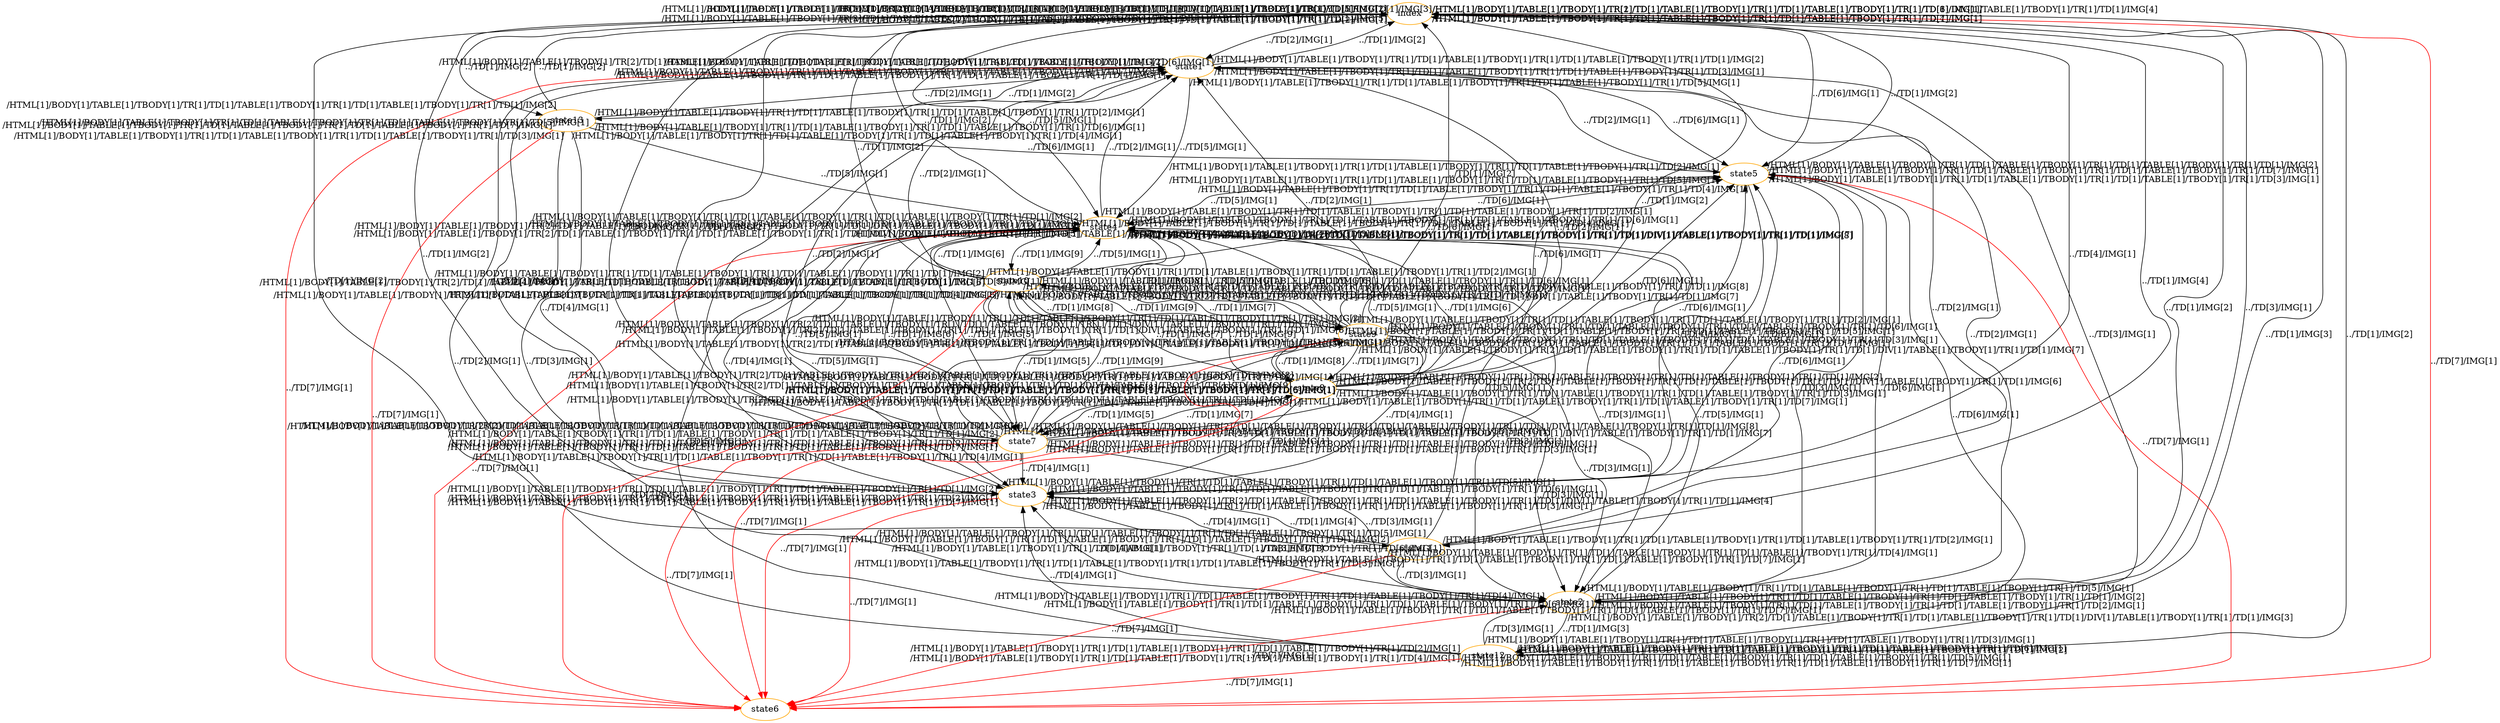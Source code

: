 digraph G {
  1 [ label="index" color="orange" ];
  2 [ label="state1" color="orange" ];
  3 [ label="state2" color="orange" ];
  4 [ label="state3" color="orange" ];
  5 [ label="state4" color="orange" ];
  6 [ label="state5" color="orange" ];
  7 [ label="state6" color="orange" ];
  8 [ label="state7" color="orange" ];
  9 [ label="state8" color="orange" ];
  10 [ label="state9" color="orange" ];
  11 [ label="state12" color="orange" ];
  12 [ label="state13" color="orange" ];
  13 [ label="state10" color="orange" ];
  14 [ label="state11" color="orange" ];
  1 -> 2 [ label="../TD[2]/IMG[1]" taillabel="/HTML[1]/BODY[1]/TABLE[1]/TBODY[1]/TR[1]/TD[1]/TABLE[1]/TBODY[1]/TR[1]/TD[1]/TABLE[1]/TBODY[1]/TR[1]/TD[2]/IMG[1]" ];
  2 -> 1 [ label="../TD[1]/IMG[2]" taillabel="/HTML[1]/BODY[1]/TABLE[1]/TBODY[1]/TR[1]/TD[1]/TABLE[1]/TBODY[1]/TR[1]/TD[1]/TABLE[1]/TBODY[1]/TR[1]/TD[1]/IMG[2]" ];
  2 -> 3 [ label="../TD[3]/IMG[1]" taillabel="/HTML[1]/BODY[1]/TABLE[1]/TBODY[1]/TR[1]/TD[1]/TABLE[1]/TBODY[1]/TR[1]/TD[1]/TABLE[1]/TBODY[1]/TR[1]/TD[3]/IMG[1]" ];
  3 -> 1 [ label="../TD[1]/IMG[2]" taillabel="/HTML[1]/BODY[1]/TABLE[1]/TBODY[1]/TR[1]/TD[1]/TABLE[1]/TBODY[1]/TR[1]/TD[1]/TABLE[1]/TBODY[1]/TR[1]/TD[1]/IMG[2]" ];
  3 -> 2 [ label="../TD[2]/IMG[1]" taillabel="/HTML[1]/BODY[1]/TABLE[1]/TBODY[1]/TR[1]/TD[1]/TABLE[1]/TBODY[1]/TR[1]/TD[1]/TABLE[1]/TBODY[1]/TR[1]/TD[2]/IMG[1]" ];
  3 -> 4 [ label="../TD[4]/IMG[1]" taillabel="/HTML[1]/BODY[1]/TABLE[1]/TBODY[1]/TR[1]/TD[1]/TABLE[1]/TBODY[1]/TR[1]/TD[1]/TABLE[1]/TBODY[1]/TR[1]/TD[4]/IMG[1]" ];
  4 -> 1 [ label="../TD[1]/IMG[2]" taillabel="/HTML[1]/BODY[1]/TABLE[1]/TBODY[1]/TR[1]/TD[1]/TABLE[1]/TBODY[1]/TR[1]/TD[1]/TABLE[1]/TBODY[1]/TR[1]/TD[1]/IMG[2]" ];
  4 -> 2 [ label="../TD[2]/IMG[1]" taillabel="/HTML[1]/BODY[1]/TABLE[1]/TBODY[1]/TR[1]/TD[1]/TABLE[1]/TBODY[1]/TR[1]/TD[1]/TABLE[1]/TBODY[1]/TR[1]/TD[2]/IMG[1]" ];
  4 -> 3 [ label="../TD[3]/IMG[1]" taillabel="/HTML[1]/BODY[1]/TABLE[1]/TBODY[1]/TR[1]/TD[1]/TABLE[1]/TBODY[1]/TR[1]/TD[1]/TABLE[1]/TBODY[1]/TR[1]/TD[3]/IMG[1]" ];
  4 -> 5 [ label="../TD[5]/IMG[1]" taillabel="/HTML[1]/BODY[1]/TABLE[1]/TBODY[1]/TR[1]/TD[1]/TABLE[1]/TBODY[1]/TR[1]/TD[1]/TABLE[1]/TBODY[1]/TR[1]/TD[5]/IMG[1]" ];
  5 -> 1 [ label="../TD[1]/IMG[2]" taillabel="/HTML[1]/BODY[1]/TABLE[1]/TBODY[1]/TR[1]/TD[1]/TABLE[1]/TBODY[1]/TR[1]/TD[1]/TABLE[1]/TBODY[1]/TR[1]/TD[1]/IMG[2]" ];
  5 -> 2 [ label="../TD[2]/IMG[1]" taillabel="/HTML[1]/BODY[1]/TABLE[1]/TBODY[1]/TR[1]/TD[1]/TABLE[1]/TBODY[1]/TR[1]/TD[1]/TABLE[1]/TBODY[1]/TR[1]/TD[2]/IMG[1]" ];
  5 -> 3 [ label="../TD[3]/IMG[1]" taillabel="/HTML[1]/BODY[1]/TABLE[1]/TBODY[1]/TR[1]/TD[1]/TABLE[1]/TBODY[1]/TR[1]/TD[1]/TABLE[1]/TBODY[1]/TR[1]/TD[3]/IMG[1]" ];
  5 -> 4 [ label="../TD[4]/IMG[1]" taillabel="/HTML[1]/BODY[1]/TABLE[1]/TBODY[1]/TR[1]/TD[1]/TABLE[1]/TBODY[1]/TR[1]/TD[1]/TABLE[1]/TBODY[1]/TR[1]/TD[4]/IMG[1]" ];
  5 -> 6 [ label="../TD[6]/IMG[1]" taillabel="/HTML[1]/BODY[1]/TABLE[1]/TBODY[1]/TR[1]/TD[1]/TABLE[1]/TBODY[1]/TR[1]/TD[1]/TABLE[1]/TBODY[1]/TR[1]/TD[6]/IMG[1]" ];
  6 -> 1 [ label="../TD[1]/IMG[2]" taillabel="/HTML[1]/BODY[1]/TABLE[1]/TBODY[1]/TR[1]/TD[1]/TABLE[1]/TBODY[1]/TR[1]/TD[1]/TABLE[1]/TBODY[1]/TR[1]/TD[1]/IMG[2]" ];
  6 -> 2 [ label="../TD[2]/IMG[1]" taillabel="/HTML[1]/BODY[1]/TABLE[1]/TBODY[1]/TR[1]/TD[1]/TABLE[1]/TBODY[1]/TR[1]/TD[1]/TABLE[1]/TBODY[1]/TR[1]/TD[2]/IMG[1]" ];
  6 -> 3 [ label="../TD[3]/IMG[1]" taillabel="/HTML[1]/BODY[1]/TABLE[1]/TBODY[1]/TR[1]/TD[1]/TABLE[1]/TBODY[1]/TR[1]/TD[1]/TABLE[1]/TBODY[1]/TR[1]/TD[3]/IMG[1]" ];
  6 -> 4 [ label="../TD[4]/IMG[1]" taillabel="/HTML[1]/BODY[1]/TABLE[1]/TBODY[1]/TR[1]/TD[1]/TABLE[1]/TBODY[1]/TR[1]/TD[1]/TABLE[1]/TBODY[1]/TR[1]/TD[4]/IMG[1]" ];
  6 -> 5 [ label="../TD[5]/IMG[1]" taillabel="/HTML[1]/BODY[1]/TABLE[1]/TBODY[1]/TR[1]/TD[1]/TABLE[1]/TBODY[1]/TR[1]/TD[1]/TABLE[1]/TBODY[1]/TR[1]/TD[5]/IMG[1]" ];
  6 -> 7 [ label="../TD[7]/IMG[1]" color="red" taillabel="/HTML[1]/BODY[1]/TABLE[1]/TBODY[1]/TR[1]/TD[1]/TABLE[1]/TBODY[1]/TR[1]/TD[1]/TABLE[1]/TBODY[1]/TR[1]/TD[7]/IMG[1]" ];
  5 -> 7 [ label="../TD[7]/IMG[1]" color="red" taillabel="/HTML[1]/BODY[1]/TABLE[1]/TBODY[1]/TR[1]/TD[1]/TABLE[1]/TBODY[1]/TR[1]/TD[1]/TABLE[1]/TBODY[1]/TR[1]/TD[7]/IMG[1]" ];
  5 -> 8 [ label="../TD[1]/IMG[5]" taillabel="/HTML[1]/BODY[1]/TABLE[1]/TBODY[1]/TR[2]/TD[1]/TABLE[1]/TBODY[1]/TR[1]/TD[1]/TABLE[1]/TBODY[1]/TR[1]/TD[1]/DIV[1]/TABLE[1]/TBODY[1]/TR[1]/TD[1]/IMG[5]" ];
  8 -> 1 [ label="../TD[1]/IMG[2]" taillabel="/HTML[1]/BODY[1]/TABLE[1]/TBODY[1]/TR[1]/TD[1]/TABLE[1]/TBODY[1]/TR[1]/TD[1]/TABLE[1]/TBODY[1]/TR[1]/TD[1]/IMG[2]" ];
  8 -> 2 [ label="../TD[2]/IMG[1]" taillabel="/HTML[1]/BODY[1]/TABLE[1]/TBODY[1]/TR[1]/TD[1]/TABLE[1]/TBODY[1]/TR[1]/TD[1]/TABLE[1]/TBODY[1]/TR[1]/TD[2]/IMG[1]" ];
  8 -> 3 [ label="../TD[3]/IMG[1]" taillabel="/HTML[1]/BODY[1]/TABLE[1]/TBODY[1]/TR[1]/TD[1]/TABLE[1]/TBODY[1]/TR[1]/TD[1]/TABLE[1]/TBODY[1]/TR[1]/TD[3]/IMG[1]" ];
  8 -> 4 [ label="../TD[4]/IMG[1]" taillabel="/HTML[1]/BODY[1]/TABLE[1]/TBODY[1]/TR[1]/TD[1]/TABLE[1]/TBODY[1]/TR[1]/TD[1]/TABLE[1]/TBODY[1]/TR[1]/TD[4]/IMG[1]" ];
  8 -> 5 [ label="../TD[5]/IMG[1]" taillabel="/HTML[1]/BODY[1]/TABLE[1]/TBODY[1]/TR[1]/TD[1]/TABLE[1]/TBODY[1]/TR[1]/TD[1]/TABLE[1]/TBODY[1]/TR[1]/TD[5]/IMG[1]" ];
  8 -> 6 [ label="../TD[6]/IMG[1]" taillabel="/HTML[1]/BODY[1]/TABLE[1]/TBODY[1]/TR[1]/TD[1]/TABLE[1]/TBODY[1]/TR[1]/TD[1]/TABLE[1]/TBODY[1]/TR[1]/TD[6]/IMG[1]" ];
  8 -> 7 [ label="../TD[7]/IMG[1]" color="red" taillabel="/HTML[1]/BODY[1]/TABLE[1]/TBODY[1]/TR[1]/TD[1]/TABLE[1]/TBODY[1]/TR[1]/TD[1]/TABLE[1]/TBODY[1]/TR[1]/TD[7]/IMG[1]" ];
  8 -> 5 [ label="../TD[1]/IMG[6]" taillabel="/HTML[1]/BODY[1]/TABLE[1]/TBODY[1]/TR[2]/TD[1]/TABLE[1]/TBODY[1]/TR[1]/TD[1]/TABLE[1]/TBODY[1]/TR[1]/TD[1]/DIV[1]/TABLE[1]/TBODY[1]/TR[1]/TD[1]/IMG[6]" ];
  8 -> 9 [ label="../TD[1]/IMG[7]" taillabel="/HTML[1]/BODY[1]/TABLE[1]/TBODY[1]/TR[2]/TD[1]/TABLE[1]/TBODY[1]/TR[1]/TD[1]/TABLE[1]/TBODY[1]/TR[1]/TD[1]/DIV[1]/TABLE[1]/TBODY[1]/TR[1]/TD[1]/IMG[7]" ];
  9 -> 1 [ label="../TD[1]/IMG[2]" taillabel="/HTML[1]/BODY[1]/TABLE[1]/TBODY[1]/TR[1]/TD[1]/TABLE[1]/TBODY[1]/TR[1]/TD[1]/TABLE[1]/TBODY[1]/TR[1]/TD[1]/IMG[2]" ];
  9 -> 2 [ label="../TD[2]/IMG[1]" taillabel="/HTML[1]/BODY[1]/TABLE[1]/TBODY[1]/TR[1]/TD[1]/TABLE[1]/TBODY[1]/TR[1]/TD[1]/TABLE[1]/TBODY[1]/TR[1]/TD[2]/IMG[1]" ];
  9 -> 3 [ label="../TD[3]/IMG[1]" taillabel="/HTML[1]/BODY[1]/TABLE[1]/TBODY[1]/TR[1]/TD[1]/TABLE[1]/TBODY[1]/TR[1]/TD[1]/TABLE[1]/TBODY[1]/TR[1]/TD[3]/IMG[1]" ];
  9 -> 4 [ label="../TD[4]/IMG[1]" taillabel="/HTML[1]/BODY[1]/TABLE[1]/TBODY[1]/TR[1]/TD[1]/TABLE[1]/TBODY[1]/TR[1]/TD[1]/TABLE[1]/TBODY[1]/TR[1]/TD[4]/IMG[1]" ];
  9 -> 5 [ label="../TD[5]/IMG[1]" taillabel="/HTML[1]/BODY[1]/TABLE[1]/TBODY[1]/TR[1]/TD[1]/TABLE[1]/TBODY[1]/TR[1]/TD[1]/TABLE[1]/TBODY[1]/TR[1]/TD[5]/IMG[1]" ];
  9 -> 6 [ label="../TD[6]/IMG[1]" taillabel="/HTML[1]/BODY[1]/TABLE[1]/TBODY[1]/TR[1]/TD[1]/TABLE[1]/TBODY[1]/TR[1]/TD[1]/TABLE[1]/TBODY[1]/TR[1]/TD[6]/IMG[1]" ];
  9 -> 7 [ label="../TD[7]/IMG[1]" color="red" taillabel="/HTML[1]/BODY[1]/TABLE[1]/TBODY[1]/TR[1]/TD[1]/TABLE[1]/TBODY[1]/TR[1]/TD[1]/TABLE[1]/TBODY[1]/TR[1]/TD[7]/IMG[1]" ];
  9 -> 8 [ label="../TD[1]/IMG[5]" taillabel="/HTML[1]/BODY[1]/TABLE[1]/TBODY[1]/TR[2]/TD[1]/TABLE[1]/TBODY[1]/TR[1]/TD[1]/TABLE[1]/TBODY[1]/TR[1]/TD[1]/DIV[1]/TABLE[1]/TBODY[1]/TR[1]/TD[1]/IMG[5]" ];
  9 -> 5 [ label="../TD[1]/IMG[6]" taillabel="/HTML[1]/BODY[1]/TABLE[1]/TBODY[1]/TR[2]/TD[1]/TABLE[1]/TBODY[1]/TR[1]/TD[1]/TABLE[1]/TBODY[1]/TR[1]/TD[1]/DIV[1]/TABLE[1]/TBODY[1]/TR[1]/TD[1]/IMG[6]" ];
  9 -> 10 [ label="../TD[1]/IMG[8]" taillabel="/HTML[1]/BODY[1]/TABLE[1]/TBODY[1]/TR[2]/TD[1]/TABLE[1]/TBODY[1]/TR[1]/TD[1]/TABLE[1]/TBODY[1]/TR[1]/TD[1]/DIV[1]/TABLE[1]/TBODY[1]/TR[1]/TD[1]/IMG[8]" ];
  10 -> 1 [ label="../TD[1]/IMG[2]" taillabel="/HTML[1]/BODY[1]/TABLE[1]/TBODY[1]/TR[1]/TD[1]/TABLE[1]/TBODY[1]/TR[1]/TD[1]/TABLE[1]/TBODY[1]/TR[1]/TD[1]/IMG[2]" ];
  10 -> 2 [ label="../TD[2]/IMG[1]" taillabel="/HTML[1]/BODY[1]/TABLE[1]/TBODY[1]/TR[1]/TD[1]/TABLE[1]/TBODY[1]/TR[1]/TD[1]/TABLE[1]/TBODY[1]/TR[1]/TD[2]/IMG[1]" ];
  10 -> 3 [ label="../TD[3]/IMG[1]" taillabel="/HTML[1]/BODY[1]/TABLE[1]/TBODY[1]/TR[1]/TD[1]/TABLE[1]/TBODY[1]/TR[1]/TD[1]/TABLE[1]/TBODY[1]/TR[1]/TD[3]/IMG[1]" ];
  10 -> 4 [ label="../TD[4]/IMG[1]" taillabel="/HTML[1]/BODY[1]/TABLE[1]/TBODY[1]/TR[1]/TD[1]/TABLE[1]/TBODY[1]/TR[1]/TD[1]/TABLE[1]/TBODY[1]/TR[1]/TD[4]/IMG[1]" ];
  10 -> 5 [ label="../TD[5]/IMG[1]" taillabel="/HTML[1]/BODY[1]/TABLE[1]/TBODY[1]/TR[1]/TD[1]/TABLE[1]/TBODY[1]/TR[1]/TD[1]/TABLE[1]/TBODY[1]/TR[1]/TD[5]/IMG[1]" ];
  10 -> 6 [ label="../TD[6]/IMG[1]" taillabel="/HTML[1]/BODY[1]/TABLE[1]/TBODY[1]/TR[1]/TD[1]/TABLE[1]/TBODY[1]/TR[1]/TD[1]/TABLE[1]/TBODY[1]/TR[1]/TD[6]/IMG[1]" ];
  10 -> 7 [ label="../TD[7]/IMG[1]" color="red" taillabel="/HTML[1]/BODY[1]/TABLE[1]/TBODY[1]/TR[1]/TD[1]/TABLE[1]/TBODY[1]/TR[1]/TD[1]/TABLE[1]/TBODY[1]/TR[1]/TD[7]/IMG[1]" ];
  10 -> 8 [ label="../TD[1]/IMG[5]" taillabel="/HTML[1]/BODY[1]/TABLE[1]/TBODY[1]/TR[2]/TD[1]/TABLE[1]/TBODY[1]/TR[1]/TD[1]/TABLE[1]/TBODY[1]/TR[1]/TD[1]/DIV[1]/TABLE[1]/TBODY[1]/TR[1]/TD[1]/IMG[5]" ];
  10 -> 5 [ label="../TD[1]/IMG[6]" taillabel="/HTML[1]/BODY[1]/TABLE[1]/TBODY[1]/TR[2]/TD[1]/TABLE[1]/TBODY[1]/TR[1]/TD[1]/TABLE[1]/TBODY[1]/TR[1]/TD[1]/DIV[1]/TABLE[1]/TBODY[1]/TR[1]/TD[1]/IMG[6]" ];
  10 -> 9 [ label="../TD[1]/IMG[7]" taillabel="/HTML[1]/BODY[1]/TABLE[1]/TBODY[1]/TR[2]/TD[1]/TABLE[1]/TBODY[1]/TR[1]/TD[1]/TABLE[1]/TBODY[1]/TR[1]/TD[1]/DIV[1]/TABLE[1]/TBODY[1]/TR[1]/TD[1]/IMG[7]" ];
  10 -> 13 [ label="../TD[1]/IMG[9]" taillabel="/HTML[1]/BODY[1]/TABLE[1]/TBODY[1]/TR[2]/TD[1]/TABLE[1]/TBODY[1]/TR[1]/TD[1]/TABLE[1]/TBODY[1]/TR[1]/TD[1]/DIV[1]/TABLE[1]/TBODY[1]/TR[1]/TD[1]/IMG[9]" ];
  13 -> 1 [ label="../TD[1]/IMG[2]" taillabel="/HTML[1]/BODY[1]/TABLE[1]/TBODY[1]/TR[1]/TD[1]/TABLE[1]/TBODY[1]/TR[1]/TD[1]/TABLE[1]/TBODY[1]/TR[1]/TD[1]/IMG[2]" ];
  13 -> 2 [ label="../TD[2]/IMG[1]" taillabel="/HTML[1]/BODY[1]/TABLE[1]/TBODY[1]/TR[1]/TD[1]/TABLE[1]/TBODY[1]/TR[1]/TD[1]/TABLE[1]/TBODY[1]/TR[1]/TD[2]/IMG[1]" ];
  13 -> 3 [ label="../TD[3]/IMG[1]" taillabel="/HTML[1]/BODY[1]/TABLE[1]/TBODY[1]/TR[1]/TD[1]/TABLE[1]/TBODY[1]/TR[1]/TD[1]/TABLE[1]/TBODY[1]/TR[1]/TD[3]/IMG[1]" ];
  13 -> 4 [ label="../TD[4]/IMG[1]" taillabel="/HTML[1]/BODY[1]/TABLE[1]/TBODY[1]/TR[1]/TD[1]/TABLE[1]/TBODY[1]/TR[1]/TD[1]/TABLE[1]/TBODY[1]/TR[1]/TD[4]/IMG[1]" ];
  13 -> 5 [ label="../TD[5]/IMG[1]" taillabel="/HTML[1]/BODY[1]/TABLE[1]/TBODY[1]/TR[1]/TD[1]/TABLE[1]/TBODY[1]/TR[1]/TD[1]/TABLE[1]/TBODY[1]/TR[1]/TD[5]/IMG[1]" ];
  13 -> 6 [ label="../TD[6]/IMG[1]" taillabel="/HTML[1]/BODY[1]/TABLE[1]/TBODY[1]/TR[1]/TD[1]/TABLE[1]/TBODY[1]/TR[1]/TD[1]/TABLE[1]/TBODY[1]/TR[1]/TD[6]/IMG[1]" ];
  13 -> 7 [ label="../TD[7]/IMG[1]" color="red" taillabel="/HTML[1]/BODY[1]/TABLE[1]/TBODY[1]/TR[1]/TD[1]/TABLE[1]/TBODY[1]/TR[1]/TD[1]/TABLE[1]/TBODY[1]/TR[1]/TD[7]/IMG[1]" ];
  13 -> 8 [ label="../TD[1]/IMG[5]" taillabel="/HTML[1]/BODY[1]/TABLE[1]/TBODY[1]/TR[2]/TD[1]/TABLE[1]/TBODY[1]/TR[1]/TD[1]/TABLE[1]/TBODY[1]/TR[1]/TD[1]/DIV[1]/TABLE[1]/TBODY[1]/TR[1]/TD[1]/IMG[5]" ];
  13 -> 5 [ label="../TD[1]/IMG[6]" taillabel="/HTML[1]/BODY[1]/TABLE[1]/TBODY[1]/TR[2]/TD[1]/TABLE[1]/TBODY[1]/TR[1]/TD[1]/TABLE[1]/TBODY[1]/TR[1]/TD[1]/DIV[1]/TABLE[1]/TBODY[1]/TR[1]/TD[1]/IMG[6]" ];
  13 -> 9 [ label="../TD[1]/IMG[7]" taillabel="/HTML[1]/BODY[1]/TABLE[1]/TBODY[1]/TR[2]/TD[1]/TABLE[1]/TBODY[1]/TR[1]/TD[1]/TABLE[1]/TBODY[1]/TR[1]/TD[1]/DIV[1]/TABLE[1]/TBODY[1]/TR[1]/TD[1]/IMG[7]" ];
  13 -> 10 [ label="../TD[1]/IMG[8]" taillabel="/HTML[1]/BODY[1]/TABLE[1]/TBODY[1]/TR[2]/TD[1]/TABLE[1]/TBODY[1]/TR[1]/TD[1]/TABLE[1]/TBODY[1]/TR[1]/TD[1]/DIV[1]/TABLE[1]/TBODY[1]/TR[1]/TD[1]/IMG[8]" ];
  9 -> 13 [ label="../TD[1]/IMG[9]" taillabel="/HTML[1]/BODY[1]/TABLE[1]/TBODY[1]/TR[2]/TD[1]/TABLE[1]/TBODY[1]/TR[1]/TD[1]/TABLE[1]/TBODY[1]/TR[1]/TD[1]/DIV[1]/TABLE[1]/TBODY[1]/TR[1]/TD[1]/IMG[9]" ];
  8 -> 10 [ label="../TD[1]/IMG[8]" taillabel="/HTML[1]/BODY[1]/TABLE[1]/TBODY[1]/TR[2]/TD[1]/TABLE[1]/TBODY[1]/TR[1]/TD[1]/TABLE[1]/TBODY[1]/TR[1]/TD[1]/DIV[1]/TABLE[1]/TBODY[1]/TR[1]/TD[1]/IMG[8]" ];
  8 -> 13 [ label="../TD[1]/IMG[9]" taillabel="/HTML[1]/BODY[1]/TABLE[1]/TBODY[1]/TR[2]/TD[1]/TABLE[1]/TBODY[1]/TR[1]/TD[1]/TABLE[1]/TBODY[1]/TR[1]/TD[1]/DIV[1]/TABLE[1]/TBODY[1]/TR[1]/TD[1]/IMG[9]" ];
  5 -> 9 [ label="../TD[1]/IMG[7]" taillabel="/HTML[1]/BODY[1]/TABLE[1]/TBODY[1]/TR[2]/TD[1]/TABLE[1]/TBODY[1]/TR[1]/TD[1]/TABLE[1]/TBODY[1]/TR[1]/TD[1]/DIV[1]/TABLE[1]/TBODY[1]/TR[1]/TD[1]/IMG[7]" ];
  5 -> 10 [ label="../TD[1]/IMG[8]" taillabel="/HTML[1]/BODY[1]/TABLE[1]/TBODY[1]/TR[2]/TD[1]/TABLE[1]/TBODY[1]/TR[1]/TD[1]/TABLE[1]/TBODY[1]/TR[1]/TD[1]/DIV[1]/TABLE[1]/TBODY[1]/TR[1]/TD[1]/IMG[8]" ];
  5 -> 13 [ label="../TD[1]/IMG[9]" taillabel="/HTML[1]/BODY[1]/TABLE[1]/TBODY[1]/TR[2]/TD[1]/TABLE[1]/TBODY[1]/TR[1]/TD[1]/TABLE[1]/TBODY[1]/TR[1]/TD[1]/DIV[1]/TABLE[1]/TBODY[1]/TR[1]/TD[1]/IMG[9]" ];
  4 -> 6 [ label="../TD[6]/IMG[1]" taillabel="/HTML[1]/BODY[1]/TABLE[1]/TBODY[1]/TR[1]/TD[1]/TABLE[1]/TBODY[1]/TR[1]/TD[1]/TABLE[1]/TBODY[1]/TR[1]/TD[6]/IMG[1]" ];
  4 -> 7 [ label="../TD[7]/IMG[1]" color="red" taillabel="/HTML[1]/BODY[1]/TABLE[1]/TBODY[1]/TR[1]/TD[1]/TABLE[1]/TBODY[1]/TR[1]/TD[1]/TABLE[1]/TBODY[1]/TR[1]/TD[7]/IMG[1]" ];
  4 -> 14 [ label="../TD[1]/IMG[4]" taillabel="/HTML[1]/BODY[1]/TABLE[1]/TBODY[1]/TR[2]/TD[1]/TABLE[1]/TBODY[1]/TR[1]/TD[1]/TABLE[1]/TBODY[1]/TR[1]/TD[1]/DIV[1]/TABLE[1]/TBODY[1]/TR[1]/TD[1]/IMG[4]" ];
  14 -> 1 [ label="../TD[1]/IMG[2]" taillabel="/HTML[1]/BODY[1]/TABLE[1]/TBODY[1]/TR[1]/TD[1]/TABLE[1]/TBODY[1]/TR[1]/TD[1]/TABLE[1]/TBODY[1]/TR[1]/TD[1]/IMG[2]" ];
  14 -> 2 [ label="../TD[2]/IMG[1]" taillabel="/HTML[1]/BODY[1]/TABLE[1]/TBODY[1]/TR[1]/TD[1]/TABLE[1]/TBODY[1]/TR[1]/TD[1]/TABLE[1]/TBODY[1]/TR[1]/TD[2]/IMG[1]" ];
  14 -> 3 [ label="../TD[3]/IMG[1]" taillabel="/HTML[1]/BODY[1]/TABLE[1]/TBODY[1]/TR[1]/TD[1]/TABLE[1]/TBODY[1]/TR[1]/TD[1]/TABLE[1]/TBODY[1]/TR[1]/TD[3]/IMG[1]" ];
  14 -> 4 [ label="../TD[4]/IMG[1]" taillabel="/HTML[1]/BODY[1]/TABLE[1]/TBODY[1]/TR[1]/TD[1]/TABLE[1]/TBODY[1]/TR[1]/TD[1]/TABLE[1]/TBODY[1]/TR[1]/TD[4]/IMG[1]" ];
  14 -> 5 [ label="../TD[5]/IMG[1]" taillabel="/HTML[1]/BODY[1]/TABLE[1]/TBODY[1]/TR[1]/TD[1]/TABLE[1]/TBODY[1]/TR[1]/TD[1]/TABLE[1]/TBODY[1]/TR[1]/TD[5]/IMG[1]" ];
  14 -> 6 [ label="../TD[6]/IMG[1]" taillabel="/HTML[1]/BODY[1]/TABLE[1]/TBODY[1]/TR[1]/TD[1]/TABLE[1]/TBODY[1]/TR[1]/TD[1]/TABLE[1]/TBODY[1]/TR[1]/TD[6]/IMG[1]" ];
  14 -> 7 [ label="../TD[7]/IMG[1]" color="red" taillabel="/HTML[1]/BODY[1]/TABLE[1]/TBODY[1]/TR[1]/TD[1]/TABLE[1]/TBODY[1]/TR[1]/TD[1]/TABLE[1]/TBODY[1]/TR[1]/TD[7]/IMG[1]" ];
  3 -> 5 [ label="../TD[5]/IMG[1]" taillabel="/HTML[1]/BODY[1]/TABLE[1]/TBODY[1]/TR[1]/TD[1]/TABLE[1]/TBODY[1]/TR[1]/TD[1]/TABLE[1]/TBODY[1]/TR[1]/TD[5]/IMG[1]" ];
  3 -> 6 [ label="../TD[6]/IMG[1]" taillabel="/HTML[1]/BODY[1]/TABLE[1]/TBODY[1]/TR[1]/TD[1]/TABLE[1]/TBODY[1]/TR[1]/TD[1]/TABLE[1]/TBODY[1]/TR[1]/TD[6]/IMG[1]" ];
  3 -> 7 [ label="../TD[7]/IMG[1]" color="red" taillabel="/HTML[1]/BODY[1]/TABLE[1]/TBODY[1]/TR[1]/TD[1]/TABLE[1]/TBODY[1]/TR[1]/TD[1]/TABLE[1]/TBODY[1]/TR[1]/TD[7]/IMG[1]" ];
  3 -> 11 [ label="../TD[1]/IMG[3]" taillabel="/HTML[1]/BODY[1]/TABLE[1]/TBODY[1]/TR[2]/TD[1]/TABLE[1]/TBODY[1]/TR[1]/TD[1]/TABLE[1]/TBODY[1]/TR[1]/TD[1]/DIV[1]/TABLE[1]/TBODY[1]/TR[1]/TD[1]/IMG[3]" ];
  11 -> 1 [ label="../TD[1]/IMG[2]" taillabel="/HTML[1]/BODY[1]/TABLE[1]/TBODY[1]/TR[1]/TD[1]/TABLE[1]/TBODY[1]/TR[1]/TD[1]/TABLE[1]/TBODY[1]/TR[1]/TD[1]/IMG[2]" ];
  11 -> 2 [ label="../TD[2]/IMG[1]" taillabel="/HTML[1]/BODY[1]/TABLE[1]/TBODY[1]/TR[1]/TD[1]/TABLE[1]/TBODY[1]/TR[1]/TD[1]/TABLE[1]/TBODY[1]/TR[1]/TD[2]/IMG[1]" ];
  11 -> 3 [ label="../TD[3]/IMG[1]" taillabel="/HTML[1]/BODY[1]/TABLE[1]/TBODY[1]/TR[1]/TD[1]/TABLE[1]/TBODY[1]/TR[1]/TD[1]/TABLE[1]/TBODY[1]/TR[1]/TD[3]/IMG[1]" ];
  11 -> 4 [ label="../TD[4]/IMG[1]" taillabel="/HTML[1]/BODY[1]/TABLE[1]/TBODY[1]/TR[1]/TD[1]/TABLE[1]/TBODY[1]/TR[1]/TD[1]/TABLE[1]/TBODY[1]/TR[1]/TD[4]/IMG[1]" ];
  11 -> 5 [ label="../TD[5]/IMG[1]" taillabel="/HTML[1]/BODY[1]/TABLE[1]/TBODY[1]/TR[1]/TD[1]/TABLE[1]/TBODY[1]/TR[1]/TD[1]/TABLE[1]/TBODY[1]/TR[1]/TD[5]/IMG[1]" ];
  11 -> 6 [ label="../TD[6]/IMG[1]" taillabel="/HTML[1]/BODY[1]/TABLE[1]/TBODY[1]/TR[1]/TD[1]/TABLE[1]/TBODY[1]/TR[1]/TD[1]/TABLE[1]/TBODY[1]/TR[1]/TD[6]/IMG[1]" ];
  11 -> 7 [ label="../TD[7]/IMG[1]" color="red" taillabel="/HTML[1]/BODY[1]/TABLE[1]/TBODY[1]/TR[1]/TD[1]/TABLE[1]/TBODY[1]/TR[1]/TD[1]/TABLE[1]/TBODY[1]/TR[1]/TD[7]/IMG[1]" ];
  2 -> 4 [ label="../TD[4]/IMG[1]" taillabel="/HTML[1]/BODY[1]/TABLE[1]/TBODY[1]/TR[1]/TD[1]/TABLE[1]/TBODY[1]/TR[1]/TD[1]/TABLE[1]/TBODY[1]/TR[1]/TD[4]/IMG[1]" ];
  2 -> 5 [ label="../TD[5]/IMG[1]" taillabel="/HTML[1]/BODY[1]/TABLE[1]/TBODY[1]/TR[1]/TD[1]/TABLE[1]/TBODY[1]/TR[1]/TD[1]/TABLE[1]/TBODY[1]/TR[1]/TD[5]/IMG[1]" ];
  2 -> 6 [ label="../TD[6]/IMG[1]" taillabel="/HTML[1]/BODY[1]/TABLE[1]/TBODY[1]/TR[1]/TD[1]/TABLE[1]/TBODY[1]/TR[1]/TD[1]/TABLE[1]/TBODY[1]/TR[1]/TD[6]/IMG[1]" ];
  2 -> 7 [ label="../TD[7]/IMG[1]" color="red" taillabel="/HTML[1]/BODY[1]/TABLE[1]/TBODY[1]/TR[1]/TD[1]/TABLE[1]/TBODY[1]/TR[1]/TD[1]/TABLE[1]/TBODY[1]/TR[1]/TD[7]/IMG[1]" ];
  2 -> 12 [ label="../TD[1]/IMG[2]" taillabel="/HTML[1]/BODY[1]/TABLE[1]/TBODY[1]/TR[2]/TD[1]/TABLE[1]/TBODY[1]/TR[1]/TD[1]/TABLE[1]/TBODY[1]/TR[1]/TD[1]/DIV[1]/TABLE[1]/TBODY[1]/TR[1]/TD[1]/IMG[2]" ];
  12 -> 1 [ label="../TD[1]/IMG[2]" taillabel="/HTML[1]/BODY[1]/TABLE[1]/TBODY[1]/TR[1]/TD[1]/TABLE[1]/TBODY[1]/TR[1]/TD[1]/TABLE[1]/TBODY[1]/TR[1]/TD[1]/IMG[2]" ];
  12 -> 2 [ label="../TD[2]/IMG[1]" taillabel="/HTML[1]/BODY[1]/TABLE[1]/TBODY[1]/TR[1]/TD[1]/TABLE[1]/TBODY[1]/TR[1]/TD[1]/TABLE[1]/TBODY[1]/TR[1]/TD[2]/IMG[1]" ];
  12 -> 3 [ label="../TD[3]/IMG[1]" taillabel="/HTML[1]/BODY[1]/TABLE[1]/TBODY[1]/TR[1]/TD[1]/TABLE[1]/TBODY[1]/TR[1]/TD[1]/TABLE[1]/TBODY[1]/TR[1]/TD[3]/IMG[1]" ];
  12 -> 4 [ label="../TD[4]/IMG[1]" taillabel="/HTML[1]/BODY[1]/TABLE[1]/TBODY[1]/TR[1]/TD[1]/TABLE[1]/TBODY[1]/TR[1]/TD[1]/TABLE[1]/TBODY[1]/TR[1]/TD[4]/IMG[1]" ];
  12 -> 5 [ label="../TD[5]/IMG[1]" taillabel="/HTML[1]/BODY[1]/TABLE[1]/TBODY[1]/TR[1]/TD[1]/TABLE[1]/TBODY[1]/TR[1]/TD[1]/TABLE[1]/TBODY[1]/TR[1]/TD[5]/IMG[1]" ];
  12 -> 6 [ label="../TD[6]/IMG[1]" taillabel="/HTML[1]/BODY[1]/TABLE[1]/TBODY[1]/TR[1]/TD[1]/TABLE[1]/TBODY[1]/TR[1]/TD[1]/TABLE[1]/TBODY[1]/TR[1]/TD[6]/IMG[1]" ];
  12 -> 7 [ label="../TD[7]/IMG[1]" color="red" taillabel="/HTML[1]/BODY[1]/TABLE[1]/TBODY[1]/TR[1]/TD[1]/TABLE[1]/TBODY[1]/TR[1]/TD[1]/TABLE[1]/TBODY[1]/TR[1]/TD[7]/IMG[1]" ];
  1 -> 3 [ label="../TD[3]/IMG[1]" taillabel="/HTML[1]/BODY[1]/TABLE[1]/TBODY[1]/TR[1]/TD[1]/TABLE[1]/TBODY[1]/TR[1]/TD[1]/TABLE[1]/TBODY[1]/TR[1]/TD[3]/IMG[1]" ];
  1 -> 4 [ label="../TD[4]/IMG[1]" taillabel="/HTML[1]/BODY[1]/TABLE[1]/TBODY[1]/TR[1]/TD[1]/TABLE[1]/TBODY[1]/TR[1]/TD[1]/TABLE[1]/TBODY[1]/TR[1]/TD[4]/IMG[1]" ];
  1 -> 5 [ label="../TD[5]/IMG[1]" taillabel="/HTML[1]/BODY[1]/TABLE[1]/TBODY[1]/TR[1]/TD[1]/TABLE[1]/TBODY[1]/TR[1]/TD[1]/TABLE[1]/TBODY[1]/TR[1]/TD[5]/IMG[1]" ];
  1 -> 6 [ label="../TD[6]/IMG[1]" taillabel="/HTML[1]/BODY[1]/TABLE[1]/TBODY[1]/TR[1]/TD[1]/TABLE[1]/TBODY[1]/TR[1]/TD[1]/TABLE[1]/TBODY[1]/TR[1]/TD[6]/IMG[1]" ];
  1 -> 7 [ label="../TD[7]/IMG[1]" color="red" taillabel="/HTML[1]/BODY[1]/TABLE[1]/TBODY[1]/TR[1]/TD[1]/TABLE[1]/TBODY[1]/TR[1]/TD[1]/TABLE[1]/TBODY[1]/TR[1]/TD[7]/IMG[1]" ];
  1 -> 12 [ label="../TD[1]/IMG[2]" taillabel="/HTML[1]/BODY[1]/TABLE[1]/TBODY[1]/TR[2]/TD[1]/TABLE[1]/TBODY[1]/TR[1]/TD[1]/TABLE[1]/TBODY[1]/TR[1]/TD[1]/DIV[1]/TABLE[1]/TBODY[1]/TR[1]/TD[1]/IMG[2]" ];
  1 -> 11 [ label="../TD[1]/IMG[3]" taillabel="/HTML[1]/BODY[1]/TABLE[1]/TBODY[1]/TR[2]/TD[1]/TABLE[1]/TBODY[1]/TR[1]/TD[1]/TABLE[1]/TBODY[1]/TR[1]/TD[1]/DIV[1]/TABLE[1]/TBODY[1]/TR[1]/TD[1]/IMG[3]" ];
  1 -> 14 [ label="../TD[1]/IMG[4]" taillabel="/HTML[1]/BODY[1]/TABLE[1]/TBODY[1]/TR[2]/TD[1]/TABLE[1]/TBODY[1]/TR[1]/TD[1]/TABLE[1]/TBODY[1]/TR[1]/TD[1]/DIV[1]/TABLE[1]/TBODY[1]/TR[1]/TD[1]/IMG[4]" ];
  1 -> 8 [ label="../TD[1]/IMG[5]" taillabel="/HTML[1]/BODY[1]/TABLE[1]/TBODY[1]/TR[2]/TD[1]/TABLE[1]/TBODY[1]/TR[1]/TD[1]/TABLE[1]/TBODY[1]/TR[1]/TD[1]/DIV[1]/TABLE[1]/TBODY[1]/TR[1]/TD[1]/IMG[5]" ];
}
